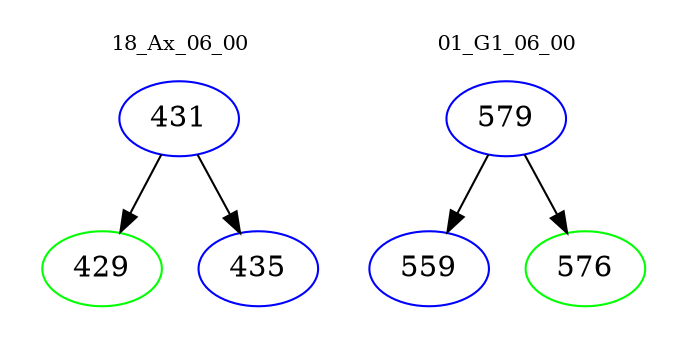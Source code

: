 digraph{
subgraph cluster_0 {
color = white
label = "18_Ax_06_00";
fontsize=10;
T0_431 [label="431", color="blue"]
T0_431 -> T0_429 [color="black"]
T0_429 [label="429", color="green"]
T0_431 -> T0_435 [color="black"]
T0_435 [label="435", color="blue"]
}
subgraph cluster_1 {
color = white
label = "01_G1_06_00";
fontsize=10;
T1_579 [label="579", color="blue"]
T1_579 -> T1_559 [color="black"]
T1_559 [label="559", color="blue"]
T1_579 -> T1_576 [color="black"]
T1_576 [label="576", color="green"]
}
}

